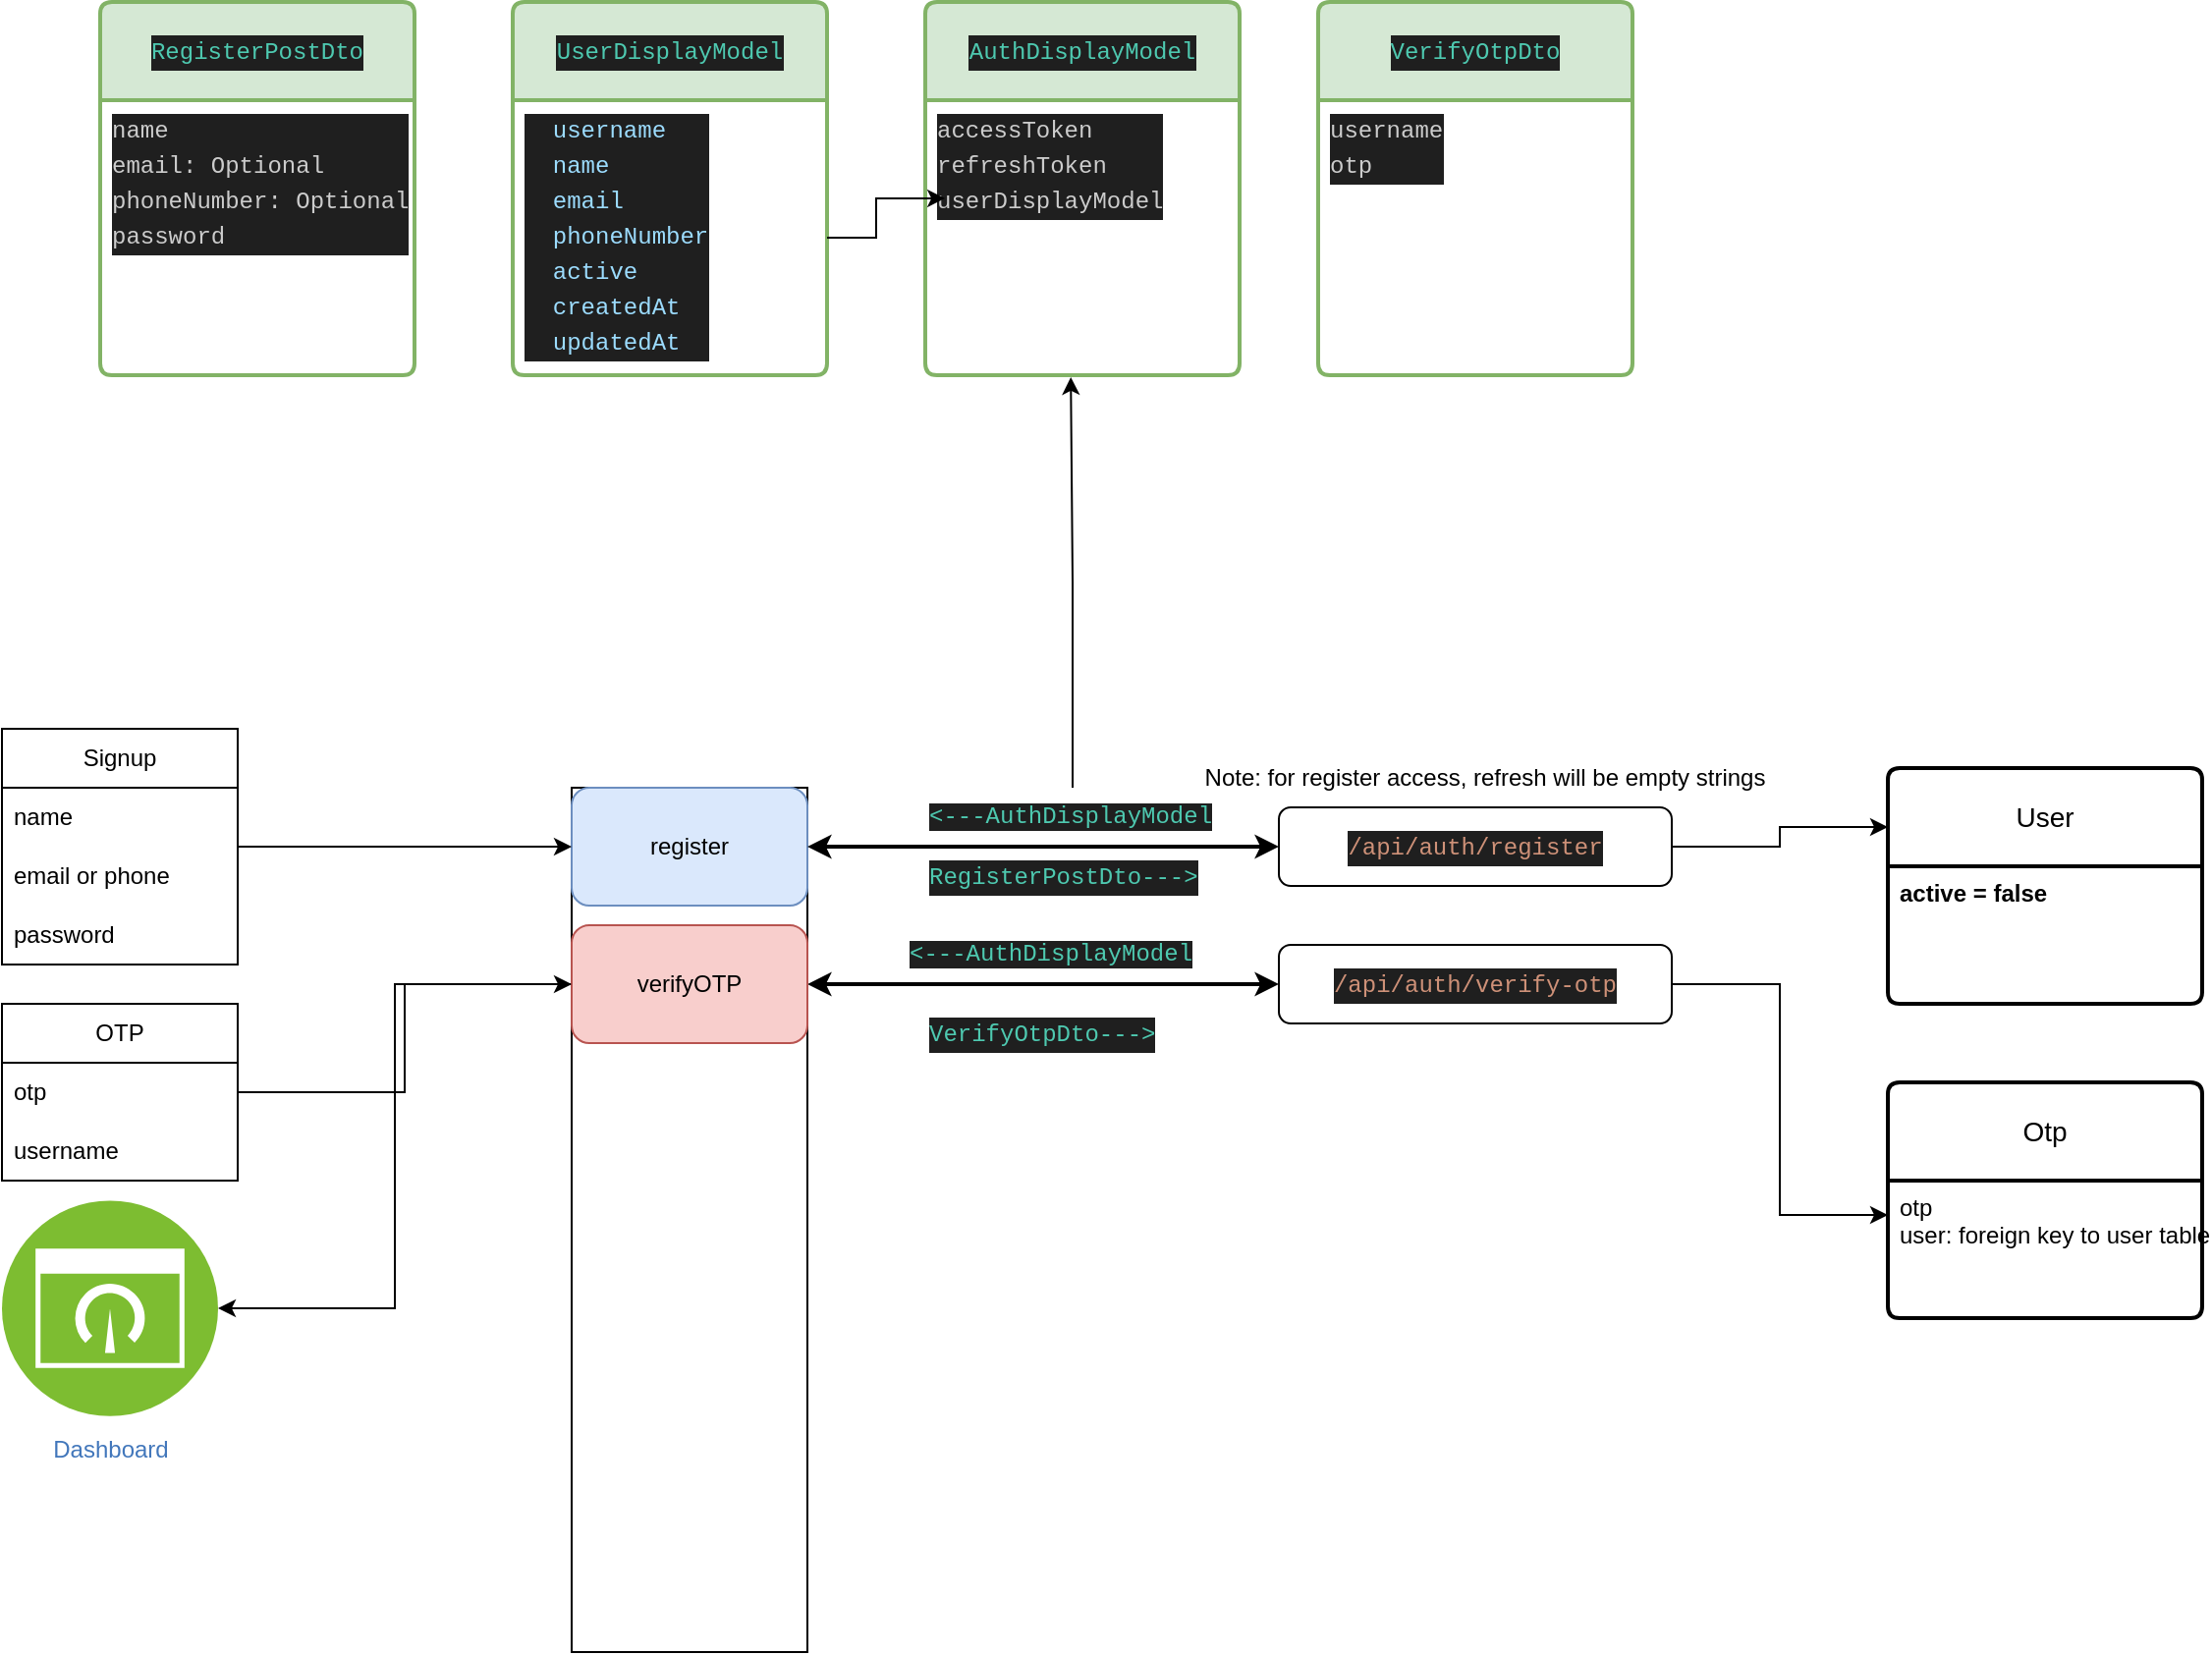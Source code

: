 <mxfile version="24.7.14" pages="3">
  <diagram name="RegisterationFlow" id="EcnHnQK4JtItyVdQOY1d">
    <mxGraphModel dx="2947" dy="1096" grid="1" gridSize="10" guides="1" tooltips="1" connect="1" arrows="1" fold="1" page="1" pageScale="1" pageWidth="827" pageHeight="1169" math="0" shadow="0">
      <root>
        <mxCell id="0" />
        <mxCell id="1" parent="0" />
        <mxCell id="4SLoAGDwyVYEfKv5yelv-2" value="" style="rounded=0;whiteSpace=wrap;html=1;" vertex="1" parent="1">
          <mxGeometry x="60" y="500" width="120" height="440" as="geometry" />
        </mxCell>
        <mxCell id="4SLoAGDwyVYEfKv5yelv-3" value="register" style="rounded=1;whiteSpace=wrap;html=1;fillColor=#dae8fc;strokeColor=#6c8ebf;" vertex="1" parent="1">
          <mxGeometry x="60" y="500" width="120" height="60" as="geometry" />
        </mxCell>
        <mxCell id="4SLoAGDwyVYEfKv5yelv-8" style="edgeStyle=orthogonalEdgeStyle;rounded=0;orthogonalLoop=1;jettySize=auto;html=1;entryX=0;entryY=0.25;entryDx=0;entryDy=0;" edge="1" parent="1" source="4SLoAGDwyVYEfKv5yelv-4" target="4SLoAGDwyVYEfKv5yelv-6">
          <mxGeometry relative="1" as="geometry" />
        </mxCell>
        <mxCell id="4SLoAGDwyVYEfKv5yelv-9" style="edgeStyle=orthogonalEdgeStyle;rounded=0;orthogonalLoop=1;jettySize=auto;html=1;entryX=1;entryY=0.5;entryDx=0;entryDy=0;startArrow=classic;startFill=1;strokeWidth=2;" edge="1" parent="1" source="4SLoAGDwyVYEfKv5yelv-4" target="4SLoAGDwyVYEfKv5yelv-3">
          <mxGeometry relative="1" as="geometry" />
        </mxCell>
        <mxCell id="4SLoAGDwyVYEfKv5yelv-4" value="&lt;div style=&quot;color: rgb(204, 204, 204); background-color: rgb(31, 31, 31); font-family: Menlo, Monaco, &amp;quot;Courier New&amp;quot;, monospace; line-height: 18px; white-space: pre;&quot;&gt;&lt;span style=&quot;color: #ce9178;&quot;&gt;/api/auth/register&lt;/span&gt;&lt;/div&gt;" style="rounded=1;whiteSpace=wrap;html=1;" vertex="1" parent="1">
          <mxGeometry x="420" y="510" width="200" height="40" as="geometry" />
        </mxCell>
        <mxCell id="4SLoAGDwyVYEfKv5yelv-6" value="User" style="swimlane;childLayout=stackLayout;horizontal=1;startSize=50;horizontalStack=0;rounded=1;fontSize=14;fontStyle=0;strokeWidth=2;resizeParent=0;resizeLast=1;shadow=0;dashed=0;align=center;arcSize=4;whiteSpace=wrap;html=1;" vertex="1" parent="1">
          <mxGeometry x="730" y="490" width="160" height="120" as="geometry" />
        </mxCell>
        <mxCell id="4SLoAGDwyVYEfKv5yelv-7" value="&lt;b&gt;active = false&lt;/b&gt;" style="align=left;strokeColor=none;fillColor=none;spacingLeft=4;fontSize=12;verticalAlign=top;resizable=0;rotatable=0;part=1;html=1;" vertex="1" parent="4SLoAGDwyVYEfKv5yelv-6">
          <mxGeometry y="50" width="160" height="70" as="geometry" />
        </mxCell>
        <mxCell id="4SLoAGDwyVYEfKv5yelv-11" value="&lt;div style=&quot;color: rgb(204, 204, 204); background-color: rgb(31, 31, 31); font-family: Menlo, Monaco, &amp;quot;Courier New&amp;quot;, monospace; font-size: 12px; line-height: 18px; white-space: pre;&quot;&gt;&lt;span style=&quot;color: #4ec9b0;&quot;&gt;UserDisplayModel&lt;/span&gt;&lt;/div&gt;" style="swimlane;childLayout=stackLayout;horizontal=1;startSize=50;horizontalStack=0;rounded=1;fontSize=14;fontStyle=0;strokeWidth=2;resizeParent=0;resizeLast=1;shadow=0;dashed=0;align=center;arcSize=4;whiteSpace=wrap;html=1;fillColor=#d5e8d4;strokeColor=#82b366;" vertex="1" parent="1">
          <mxGeometry x="30" y="100" width="160" height="190" as="geometry" />
        </mxCell>
        <mxCell id="4SLoAGDwyVYEfKv5yelv-12" value="&lt;div style=&quot;color: rgb(204, 204, 204); background-color: rgb(31, 31, 31); font-family: Menlo, Monaco, &amp;quot;Courier New&amp;quot;, monospace; line-height: 18px; white-space-collapse: preserve;&quot;&gt;&lt;div&gt;  &lt;span style=&quot;color: #9cdcfe;&quot;&gt;username&lt;/span&gt;&lt;/div&gt;&lt;div&gt;  &lt;span style=&quot;color: #9cdcfe;&quot;&gt;name&lt;/span&gt;&lt;/div&gt;&lt;div&gt;  &lt;span style=&quot;color: #9cdcfe;&quot;&gt;email&lt;/span&gt;&lt;/div&gt;&lt;div&gt;  &lt;span style=&quot;color: #9cdcfe;&quot;&gt;phoneNumber&lt;/span&gt;&lt;/div&gt;&lt;div&gt;  &lt;span style=&quot;color: #9cdcfe;&quot;&gt;active&lt;/span&gt;&lt;/div&gt;&lt;div&gt;  &lt;span style=&quot;color: #9cdcfe;&quot;&gt;createdAt&lt;/span&gt;&lt;/div&gt;&lt;div&gt;  &lt;span style=&quot;color: #9cdcfe;&quot;&gt;updatedAt&lt;/span&gt;&lt;/div&gt;&lt;/div&gt;" style="align=left;strokeColor=none;fillColor=none;spacingLeft=4;fontSize=12;verticalAlign=top;resizable=0;rotatable=0;part=1;html=1;" vertex="1" parent="4SLoAGDwyVYEfKv5yelv-11">
          <mxGeometry y="50" width="160" height="140" as="geometry" />
        </mxCell>
        <mxCell id="4SLoAGDwyVYEfKv5yelv-13" value="&lt;div style=&quot;color: rgb(204, 204, 204); background-color: rgb(31, 31, 31); font-family: Menlo, Monaco, &amp;quot;Courier New&amp;quot;, monospace; font-size: 12px; line-height: 18px; white-space: pre;&quot;&gt;&lt;span style=&quot;color: #4ec9b0;&quot;&gt;AuthDisplayModel&lt;/span&gt;&lt;/div&gt;" style="swimlane;childLayout=stackLayout;horizontal=1;startSize=50;horizontalStack=0;rounded=1;fontSize=14;fontStyle=0;strokeWidth=2;resizeParent=0;resizeLast=1;shadow=0;dashed=0;align=center;arcSize=4;whiteSpace=wrap;html=1;fillColor=#d5e8d4;strokeColor=#82b366;" vertex="1" parent="1">
          <mxGeometry x="240" y="100" width="160" height="190" as="geometry" />
        </mxCell>
        <mxCell id="4SLoAGDwyVYEfKv5yelv-14" value="&lt;div style=&quot;color: rgb(204, 204, 204); background-color: rgb(31, 31, 31); font-family: Menlo, Monaco, &amp;quot;Courier New&amp;quot;, monospace; line-height: 18px; white-space-collapse: preserve;&quot;&gt;accessToken&lt;br/&gt;refreshToken&lt;/div&gt;&lt;div style=&quot;color: rgb(204, 204, 204); background-color: rgb(31, 31, 31); font-family: Menlo, Monaco, &amp;quot;Courier New&amp;quot;, monospace; line-height: 18px; white-space-collapse: preserve;&quot;&gt;userDisplayModel&lt;/div&gt;" style="align=left;strokeColor=none;fillColor=none;spacingLeft=4;fontSize=12;verticalAlign=top;resizable=0;rotatable=0;part=1;html=1;" vertex="1" parent="4SLoAGDwyVYEfKv5yelv-13">
          <mxGeometry y="50" width="160" height="140" as="geometry" />
        </mxCell>
        <mxCell id="4SLoAGDwyVYEfKv5yelv-15" style="edgeStyle=orthogonalEdgeStyle;rounded=0;orthogonalLoop=1;jettySize=auto;html=1;entryX=0.063;entryY=0.357;entryDx=0;entryDy=0;entryPerimeter=0;" edge="1" parent="1" source="4SLoAGDwyVYEfKv5yelv-12" target="4SLoAGDwyVYEfKv5yelv-14">
          <mxGeometry relative="1" as="geometry" />
        </mxCell>
        <mxCell id="4SLoAGDwyVYEfKv5yelv-17" value="&lt;span style=&quot;color: rgb(78, 201, 176); font-family: Menlo, Monaco, &amp;quot;Courier New&amp;quot;, monospace; font-size: 12px; font-style: normal; font-variant-ligatures: normal; font-variant-caps: normal; font-weight: 400; letter-spacing: normal; orphans: 2; text-align: center; text-indent: 0px; text-transform: none; widows: 2; word-spacing: 0px; -webkit-text-stroke-width: 0px; white-space: pre; background-color: rgb(31, 31, 31); text-decoration-thickness: initial; text-decoration-style: initial; text-decoration-color: initial; display: inline !important; float: none;&quot;&gt;&amp;lt;---AuthDisplayModel&lt;/span&gt;" style="text;whiteSpace=wrap;html=1;" vertex="1" parent="1">
          <mxGeometry x="240" y="500" width="150" height="30" as="geometry" />
        </mxCell>
        <mxCell id="4SLoAGDwyVYEfKv5yelv-21" value="&lt;div style=&quot;color: rgb(204, 204, 204); background-color: rgb(31, 31, 31); font-family: Menlo, Monaco, &amp;quot;Courier New&amp;quot;, monospace; line-height: 18px; white-space: pre;&quot;&gt;&lt;span style=&quot;color: #4ec9b0;&quot;&gt;RegisterPostDto---&amp;gt;&lt;/span&gt;&lt;/div&gt;" style="text;whiteSpace=wrap;html=1;" vertex="1" parent="1">
          <mxGeometry x="240" y="530" width="150" height="30" as="geometry" />
        </mxCell>
        <mxCell id="4SLoAGDwyVYEfKv5yelv-22" style="edgeStyle=orthogonalEdgeStyle;rounded=0;orthogonalLoop=1;jettySize=auto;html=1;entryX=0.463;entryY=1.007;entryDx=0;entryDy=0;entryPerimeter=0;" edge="1" parent="1" source="4SLoAGDwyVYEfKv5yelv-17" target="4SLoAGDwyVYEfKv5yelv-14">
          <mxGeometry relative="1" as="geometry" />
        </mxCell>
        <mxCell id="4SLoAGDwyVYEfKv5yelv-29" style="edgeStyle=orthogonalEdgeStyle;rounded=0;orthogonalLoop=1;jettySize=auto;html=1;entryX=0;entryY=0.5;entryDx=0;entryDy=0;startArrow=classic;startFill=1;strokeWidth=2;" edge="1" parent="1" source="4SLoAGDwyVYEfKv5yelv-24" target="4SLoAGDwyVYEfKv5yelv-28">
          <mxGeometry relative="1" as="geometry" />
        </mxCell>
        <mxCell id="4SLoAGDwyVYEfKv5yelv-53" style="edgeStyle=orthogonalEdgeStyle;rounded=0;orthogonalLoop=1;jettySize=auto;html=1;entryX=1;entryY=0.5;entryDx=0;entryDy=0;" edge="1" parent="1" source="4SLoAGDwyVYEfKv5yelv-24" target="4SLoAGDwyVYEfKv5yelv-52">
          <mxGeometry relative="1" as="geometry" />
        </mxCell>
        <mxCell id="4SLoAGDwyVYEfKv5yelv-24" value="verifyOTP" style="rounded=1;whiteSpace=wrap;html=1;fillColor=#f8cecc;strokeColor=#b85450;" vertex="1" parent="1">
          <mxGeometry x="60" y="570" width="120" height="60" as="geometry" />
        </mxCell>
        <mxCell id="4SLoAGDwyVYEfKv5yelv-25" value="Otp" style="swimlane;childLayout=stackLayout;horizontal=1;startSize=50;horizontalStack=0;rounded=1;fontSize=14;fontStyle=0;strokeWidth=2;resizeParent=0;resizeLast=1;shadow=0;dashed=0;align=center;arcSize=4;whiteSpace=wrap;html=1;" vertex="1" parent="1">
          <mxGeometry x="730" y="650" width="160" height="120" as="geometry" />
        </mxCell>
        <mxCell id="4SLoAGDwyVYEfKv5yelv-26" value="otp&lt;br&gt;user: foreign key to user table" style="align=left;strokeColor=none;fillColor=none;spacingLeft=4;fontSize=12;verticalAlign=top;resizable=0;rotatable=0;part=1;html=1;" vertex="1" parent="4SLoAGDwyVYEfKv5yelv-25">
          <mxGeometry y="50" width="160" height="70" as="geometry" />
        </mxCell>
        <mxCell id="4SLoAGDwyVYEfKv5yelv-31" style="edgeStyle=orthogonalEdgeStyle;rounded=0;orthogonalLoop=1;jettySize=auto;html=1;entryX=0;entryY=0.25;entryDx=0;entryDy=0;" edge="1" parent="1" source="4SLoAGDwyVYEfKv5yelv-28" target="4SLoAGDwyVYEfKv5yelv-26">
          <mxGeometry relative="1" as="geometry" />
        </mxCell>
        <mxCell id="4SLoAGDwyVYEfKv5yelv-28" value="&lt;div style=&quot;color: rgb(204, 204, 204); background-color: rgb(31, 31, 31); font-family: Menlo, Monaco, &amp;quot;Courier New&amp;quot;, monospace; line-height: 18px; white-space: pre;&quot;&gt;&lt;span style=&quot;color: #ce9178;&quot;&gt;/api/auth/&lt;/span&gt;&lt;span style=&quot;color: rgb(206, 145, 120);&quot;&gt;verify-otp&lt;/span&gt;&lt;/div&gt;" style="rounded=1;whiteSpace=wrap;html=1;" vertex="1" parent="1">
          <mxGeometry x="420" y="580" width="200" height="40" as="geometry" />
        </mxCell>
        <mxCell id="4SLoAGDwyVYEfKv5yelv-32" value="&lt;div style=&quot;color: rgb(204, 204, 204); background-color: rgb(31, 31, 31); font-family: Menlo, Monaco, &amp;quot;Courier New&amp;quot;, monospace; line-height: 18px; white-space: pre;&quot;&gt;&lt;span style=&quot;color: rgb(78, 201, 176);&quot;&gt;VerifyOtpDto&lt;/span&gt;&lt;span style=&quot;color: #4ec9b0;&quot;&gt;---&amp;gt;&lt;/span&gt;&lt;/div&gt;" style="text;whiteSpace=wrap;html=1;" vertex="1" parent="1">
          <mxGeometry x="240" y="610" width="150" height="30" as="geometry" />
        </mxCell>
        <mxCell id="4SLoAGDwyVYEfKv5yelv-33" value="&lt;div style=&quot;color: rgb(204, 204, 204); background-color: rgb(31, 31, 31); font-family: Menlo, Monaco, &amp;quot;Courier New&amp;quot;, monospace; font-size: 12px; line-height: 18px; white-space: pre;&quot;&gt;&lt;div style=&quot;line-height: 18px;&quot;&gt;&lt;span style=&quot;color: #4ec9b0;&quot;&gt;VerifyOtpDto&lt;/span&gt;&lt;/div&gt;&lt;/div&gt;" style="swimlane;childLayout=stackLayout;horizontal=1;startSize=50;horizontalStack=0;rounded=1;fontSize=14;fontStyle=0;strokeWidth=2;resizeParent=0;resizeLast=1;shadow=0;dashed=0;align=center;arcSize=4;whiteSpace=wrap;html=1;fillColor=#d5e8d4;strokeColor=#82b366;" vertex="1" parent="1">
          <mxGeometry x="440" y="100" width="160" height="190" as="geometry" />
        </mxCell>
        <mxCell id="4SLoAGDwyVYEfKv5yelv-34" value="&lt;div style=&quot;color: rgb(204, 204, 204); background-color: rgb(31, 31, 31); font-family: Menlo, Monaco, &amp;quot;Courier New&amp;quot;, monospace; line-height: 18px; white-space-collapse: preserve;&quot;&gt;username&lt;br/&gt;otp&lt;/div&gt;" style="align=left;strokeColor=none;fillColor=none;spacingLeft=4;fontSize=12;verticalAlign=top;resizable=0;rotatable=0;part=1;html=1;" vertex="1" parent="4SLoAGDwyVYEfKv5yelv-33">
          <mxGeometry y="50" width="160" height="140" as="geometry" />
        </mxCell>
        <mxCell id="4SLoAGDwyVYEfKv5yelv-36" value="&lt;span style=&quot;color: rgb(78, 201, 176); font-family: Menlo, Monaco, &amp;quot;Courier New&amp;quot;, monospace; font-size: 12px; font-style: normal; font-variant-ligatures: normal; font-variant-caps: normal; font-weight: 400; letter-spacing: normal; orphans: 2; text-align: center; text-indent: 0px; text-transform: none; widows: 2; word-spacing: 0px; -webkit-text-stroke-width: 0px; white-space: pre; background-color: rgb(31, 31, 31); text-decoration-thickness: initial; text-decoration-style: initial; text-decoration-color: initial; display: inline !important; float: none;&quot;&gt;&amp;lt;---AuthDisplayModel&lt;/span&gt;" style="text;whiteSpace=wrap;html=1;" vertex="1" parent="1">
          <mxGeometry x="230" y="570" width="150" height="30" as="geometry" />
        </mxCell>
        <mxCell id="4SLoAGDwyVYEfKv5yelv-37" value="Note: for register access, refresh will be empty strings" style="text;html=1;align=center;verticalAlign=middle;whiteSpace=wrap;rounded=0;" vertex="1" parent="1">
          <mxGeometry x="380" y="450" width="290" height="90" as="geometry" />
        </mxCell>
        <mxCell id="4SLoAGDwyVYEfKv5yelv-44" style="edgeStyle=orthogonalEdgeStyle;rounded=0;orthogonalLoop=1;jettySize=auto;html=1;entryX=0;entryY=0.5;entryDx=0;entryDy=0;" edge="1" parent="1" source="4SLoAGDwyVYEfKv5yelv-38" target="4SLoAGDwyVYEfKv5yelv-3">
          <mxGeometry relative="1" as="geometry" />
        </mxCell>
        <mxCell id="4SLoAGDwyVYEfKv5yelv-38" value="Signup" style="swimlane;fontStyle=0;childLayout=stackLayout;horizontal=1;startSize=30;horizontalStack=0;resizeParent=1;resizeParentMax=0;resizeLast=0;collapsible=1;marginBottom=0;whiteSpace=wrap;html=1;" vertex="1" parent="1">
          <mxGeometry x="-230" y="470" width="120" height="120" as="geometry" />
        </mxCell>
        <mxCell id="4SLoAGDwyVYEfKv5yelv-39" value="name" style="text;strokeColor=none;fillColor=none;align=left;verticalAlign=middle;spacingLeft=4;spacingRight=4;overflow=hidden;points=[[0,0.5],[1,0.5]];portConstraint=eastwest;rotatable=0;whiteSpace=wrap;html=1;" vertex="1" parent="4SLoAGDwyVYEfKv5yelv-38">
          <mxGeometry y="30" width="120" height="30" as="geometry" />
        </mxCell>
        <mxCell id="4SLoAGDwyVYEfKv5yelv-40" value="email or phone" style="text;strokeColor=none;fillColor=none;align=left;verticalAlign=middle;spacingLeft=4;spacingRight=4;overflow=hidden;points=[[0,0.5],[1,0.5]];portConstraint=eastwest;rotatable=0;whiteSpace=wrap;html=1;" vertex="1" parent="4SLoAGDwyVYEfKv5yelv-38">
          <mxGeometry y="60" width="120" height="30" as="geometry" />
        </mxCell>
        <mxCell id="4SLoAGDwyVYEfKv5yelv-41" value="password" style="text;strokeColor=none;fillColor=none;align=left;verticalAlign=middle;spacingLeft=4;spacingRight=4;overflow=hidden;points=[[0,0.5],[1,0.5]];portConstraint=eastwest;rotatable=0;whiteSpace=wrap;html=1;" vertex="1" parent="4SLoAGDwyVYEfKv5yelv-38">
          <mxGeometry y="90" width="120" height="30" as="geometry" />
        </mxCell>
        <mxCell id="4SLoAGDwyVYEfKv5yelv-49" style="edgeStyle=orthogonalEdgeStyle;rounded=0;orthogonalLoop=1;jettySize=auto;html=1;entryX=0;entryY=0.5;entryDx=0;entryDy=0;" edge="1" parent="1" source="4SLoAGDwyVYEfKv5yelv-45" target="4SLoAGDwyVYEfKv5yelv-24">
          <mxGeometry relative="1" as="geometry" />
        </mxCell>
        <mxCell id="4SLoAGDwyVYEfKv5yelv-45" value="OTP" style="swimlane;fontStyle=0;childLayout=stackLayout;horizontal=1;startSize=30;horizontalStack=0;resizeParent=1;resizeParentMax=0;resizeLast=0;collapsible=1;marginBottom=0;whiteSpace=wrap;html=1;" vertex="1" parent="1">
          <mxGeometry x="-230" y="610" width="120" height="90" as="geometry" />
        </mxCell>
        <mxCell id="4SLoAGDwyVYEfKv5yelv-46" value="otp" style="text;strokeColor=none;fillColor=none;align=left;verticalAlign=middle;spacingLeft=4;spacingRight=4;overflow=hidden;points=[[0,0.5],[1,0.5]];portConstraint=eastwest;rotatable=0;whiteSpace=wrap;html=1;" vertex="1" parent="4SLoAGDwyVYEfKv5yelv-45">
          <mxGeometry y="30" width="120" height="30" as="geometry" />
        </mxCell>
        <mxCell id="4SLoAGDwyVYEfKv5yelv-48" value="username" style="text;strokeColor=none;fillColor=none;align=left;verticalAlign=middle;spacingLeft=4;spacingRight=4;overflow=hidden;points=[[0,0.5],[1,0.5]];portConstraint=eastwest;rotatable=0;whiteSpace=wrap;html=1;" vertex="1" parent="4SLoAGDwyVYEfKv5yelv-45">
          <mxGeometry y="60" width="120" height="30" as="geometry" />
        </mxCell>
        <mxCell id="4SLoAGDwyVYEfKv5yelv-50" value="&lt;div style=&quot;color: rgb(204, 204, 204); background-color: rgb(31, 31, 31); font-family: Menlo, Monaco, &amp;quot;Courier New&amp;quot;, monospace; font-size: 12px; line-height: 18px; white-space: pre;&quot;&gt;&lt;div style=&quot;line-height: 18px;&quot;&gt;&lt;span style=&quot;color: rgb(78, 201, 176); text-align: left;&quot;&gt;RegisterPostDto&lt;/span&gt;&lt;br&gt;&lt;/div&gt;&lt;/div&gt;" style="swimlane;childLayout=stackLayout;horizontal=1;startSize=50;horizontalStack=0;rounded=1;fontSize=14;fontStyle=0;strokeWidth=2;resizeParent=0;resizeLast=1;shadow=0;dashed=0;align=center;arcSize=4;whiteSpace=wrap;html=1;fillColor=#d5e8d4;strokeColor=#82b366;" vertex="1" parent="1">
          <mxGeometry x="-180" y="100" width="160" height="190" as="geometry" />
        </mxCell>
        <mxCell id="4SLoAGDwyVYEfKv5yelv-51" value="&lt;div style=&quot;color: rgb(204, 204, 204); background-color: rgb(31, 31, 31); font-family: Menlo, Monaco, &amp;quot;Courier New&amp;quot;, monospace; line-height: 18px; white-space-collapse: preserve;&quot;&gt;name&lt;br/&gt;email: Optional&lt;br/&gt;phoneNumber: Optional&lt;br&gt;password&lt;/div&gt;" style="align=left;strokeColor=none;fillColor=none;spacingLeft=4;fontSize=12;verticalAlign=top;resizable=0;rotatable=0;part=1;html=1;" vertex="1" parent="4SLoAGDwyVYEfKv5yelv-50">
          <mxGeometry y="50" width="160" height="140" as="geometry" />
        </mxCell>
        <mxCell id="4SLoAGDwyVYEfKv5yelv-52" value="Dashboard" style="image;aspect=fixed;perimeter=ellipsePerimeter;html=1;align=center;shadow=0;dashed=0;fontColor=#4277BB;labelBackgroundColor=default;fontSize=12;spacingTop=3;image=img/lib/ibm/infrastructure/dashboard.svg;" vertex="1" parent="1">
          <mxGeometry x="-230" y="710" width="110" height="110" as="geometry" />
        </mxCell>
      </root>
    </mxGraphModel>
  </diagram>
  <diagram id="jX1VatbAYUlgAtAL0UVU" name="LoginFlow">
    <mxGraphModel dx="954" dy="493" grid="1" gridSize="10" guides="1" tooltips="1" connect="1" arrows="1" fold="1" page="1" pageScale="1" pageWidth="827" pageHeight="1169" math="0" shadow="0">
      <root>
        <mxCell id="0" />
        <mxCell id="1" parent="0" />
        <mxCell id="n2TAf22WdwMgngD82CHQ-1" value="" style="rounded=1;whiteSpace=wrap;html=1;" vertex="1" parent="1">
          <mxGeometry x="200" y="40" width="120" height="390" as="geometry" />
        </mxCell>
        <mxCell id="wn6qjrWJKWvbOemxNbtL-1" style="edgeStyle=orthogonalEdgeStyle;rounded=0;orthogonalLoop=1;jettySize=auto;html=1;entryX=0;entryY=0.5;entryDx=0;entryDy=0;startArrow=classic;startFill=1;strokeWidth=2;" edge="1" parent="1" target="JK7G5Ie7CIyuYFH6xdQ5-1">
          <mxGeometry relative="1" as="geometry">
            <mxPoint x="320" y="80" as="sourcePoint" />
          </mxGeometry>
        </mxCell>
        <mxCell id="SjVD32AkZMFrR3scmWZE-1" value="Login" style="swimlane;fontStyle=0;childLayout=stackLayout;horizontal=1;startSize=30;horizontalStack=0;resizeParent=1;resizeParentMax=0;resizeLast=0;collapsible=1;marginBottom=0;whiteSpace=wrap;html=1;" vertex="1" parent="1">
          <mxGeometry y="60" width="120" height="90" as="geometry" />
        </mxCell>
        <mxCell id="SjVD32AkZMFrR3scmWZE-2" value="email or phone" style="text;strokeColor=none;fillColor=none;align=left;verticalAlign=middle;spacingLeft=4;spacingRight=4;overflow=hidden;points=[[0,0.5],[1,0.5]];portConstraint=eastwest;rotatable=0;whiteSpace=wrap;html=1;" vertex="1" parent="SjVD32AkZMFrR3scmWZE-1">
          <mxGeometry y="30" width="120" height="30" as="geometry" />
        </mxCell>
        <mxCell id="SjVD32AkZMFrR3scmWZE-3" value="password" style="text;strokeColor=none;fillColor=none;align=left;verticalAlign=middle;spacingLeft=4;spacingRight=4;overflow=hidden;points=[[0,0.5],[1,0.5]];portConstraint=eastwest;rotatable=0;whiteSpace=wrap;html=1;" vertex="1" parent="SjVD32AkZMFrR3scmWZE-1">
          <mxGeometry y="60" width="120" height="30" as="geometry" />
        </mxCell>
        <mxCell id="SjVD32AkZMFrR3scmWZE-5" style="edgeStyle=orthogonalEdgeStyle;rounded=0;orthogonalLoop=1;jettySize=auto;html=1;" edge="1" parent="1" source="SjVD32AkZMFrR3scmWZE-2">
          <mxGeometry relative="1" as="geometry">
            <mxPoint x="200" y="80" as="targetPoint" />
          </mxGeometry>
        </mxCell>
        <mxCell id="JK7G5Ie7CIyuYFH6xdQ5-1" value="&lt;div style=&quot;color: rgb(204, 204, 204); background-color: rgb(31, 31, 31); font-family: Menlo, Monaco, &amp;quot;Courier New&amp;quot;, monospace; line-height: 18px; white-space: pre;&quot;&gt;&lt;span style=&quot;color: #ce9178;&quot;&gt;/api/auth/login&lt;/span&gt;&lt;/div&gt;" style="rounded=1;whiteSpace=wrap;html=1;" vertex="1" parent="1">
          <mxGeometry x="580" y="60" width="250" height="40" as="geometry" />
        </mxCell>
        <mxCell id="wn6qjrWJKWvbOemxNbtL-2" value="&lt;div style=&quot;color: #cccccc;background-color: #1f1f1f;font-family: Menlo, Monaco, &#39;Courier New&#39;, monospace;font-weight: normal;font-size: 12px;line-height: 18px;white-space: pre;&quot;&gt;&lt;div&gt;&lt;span style=&quot;color: #4ec9b0;&quot;&gt;LoginPostDto --&amp;gt;&lt;/span&gt;&lt;/div&gt;&lt;/div&gt;" style="text;whiteSpace=wrap;html=1;" vertex="1" parent="1">
          <mxGeometry x="400" y="50" width="90" height="25" as="geometry" />
        </mxCell>
        <mxCell id="wn6qjrWJKWvbOemxNbtL-3" value="&lt;div style=&quot;color: #cccccc;background-color: #1f1f1f;font-family: Menlo, Monaco, &#39;Courier New&#39;, monospace;font-weight: normal;font-size: 12px;line-height: 18px;white-space: pre;&quot;&gt;&lt;div&gt;&lt;span style=&quot;color: #4ec9b0;&quot;&gt;&amp;lt;--AuthDisplayModel&lt;/span&gt;&lt;/div&gt;&lt;/div&gt;" style="text;whiteSpace=wrap;html=1;" vertex="1" parent="1">
          <mxGeometry x="400" y="85" width="120" height="25" as="geometry" />
        </mxCell>
        <mxCell id="wn6qjrWJKWvbOemxNbtL-4" style="edgeStyle=orthogonalEdgeStyle;rounded=0;orthogonalLoop=1;jettySize=auto;html=1;exitX=0.5;exitY=1;exitDx=0;exitDy=0;" edge="1" parent="1" source="wn6qjrWJKWvbOemxNbtL-2" target="wn6qjrWJKWvbOemxNbtL-2">
          <mxGeometry relative="1" as="geometry" />
        </mxCell>
        <mxCell id="wn6qjrWJKWvbOemxNbtL-9" value="" style="group" vertex="1" connectable="0" parent="1">
          <mxGeometry x="380" y="150" width="190" height="260" as="geometry" />
        </mxCell>
        <mxCell id="wn6qjrWJKWvbOemxNbtL-10" value="" style="group" vertex="1" connectable="0" parent="wn6qjrWJKWvbOemxNbtL-9">
          <mxGeometry width="190" height="250" as="geometry" />
        </mxCell>
        <mxCell id="wn6qjrWJKWvbOemxNbtL-7" value="" style="rounded=0;whiteSpace=wrap;html=1;" vertex="1" parent="wn6qjrWJKWvbOemxNbtL-10">
          <mxGeometry width="190" height="250" as="geometry" />
        </mxCell>
        <mxCell id="wn6qjrWJKWvbOemxNbtL-8" value="" style="image;aspect=fixed;html=1;points=[];align=center;fontSize=12;image=img/lib/azure2/other/Resource_Guard.svg;" vertex="1" parent="wn6qjrWJKWvbOemxNbtL-10">
          <mxGeometry width="56.64" height="68" as="geometry" />
        </mxCell>
        <mxCell id="wn6qjrWJKWvbOemxNbtL-12" value="passport middleware" style="rounded=1;whiteSpace=wrap;html=1;" vertex="1" parent="wn6qjrWJKWvbOemxNbtL-10">
          <mxGeometry x="34" y="80" width="120" height="60" as="geometry" />
        </mxCell>
        <mxCell id="wn6qjrWJKWvbOemxNbtL-13" value="Active User Check" style="rounded=1;whiteSpace=wrap;html=1;" vertex="1" parent="wn6qjrWJKWvbOemxNbtL-10">
          <mxGeometry x="34" y="160" width="120" height="60" as="geometry" />
        </mxCell>
        <mxCell id="wn6qjrWJKWvbOemxNbtL-14" style="edgeStyle=orthogonalEdgeStyle;rounded=0;orthogonalLoop=1;jettySize=auto;html=1;entryX=0.005;entryY=0.34;entryDx=0;entryDy=0;entryPerimeter=0;" edge="1" parent="1" source="n2TAf22WdwMgngD82CHQ-1" target="wn6qjrWJKWvbOemxNbtL-7">
          <mxGeometry relative="1" as="geometry" />
        </mxCell>
        <mxCell id="wn6qjrWJKWvbOemxNbtL-15" value="PROTECTED ROUTES" style="whiteSpace=wrap;html=1;aspect=fixed;fillColor=#f8cecc;strokeColor=#b85450;" vertex="1" parent="1">
          <mxGeometry x="610" y="170" width="190" height="190" as="geometry" />
        </mxCell>
        <mxCell id="wn6qjrWJKWvbOemxNbtL-16" style="edgeStyle=orthogonalEdgeStyle;rounded=0;orthogonalLoop=1;jettySize=auto;html=1;entryX=1;entryY=0.5;entryDx=0;entryDy=0;" edge="1" parent="1" source="wn6qjrWJKWvbOemxNbtL-13" target="wn6qjrWJKWvbOemxNbtL-17">
          <mxGeometry relative="1" as="geometry" />
        </mxCell>
        <mxCell id="wn6qjrWJKWvbOemxNbtL-17" value="if false, send user to otp page ask for otp varification" style="rounded=1;whiteSpace=wrap;html=1;fillColor=#dae8fc;strokeColor=#6c8ebf;" vertex="1" parent="1">
          <mxGeometry x="180" y="310" width="120" height="60" as="geometry" />
        </mxCell>
        <mxCell id="wn6qjrWJKWvbOemxNbtL-18" value="if fails, user will be logged out" style="rounded=1;whiteSpace=wrap;html=1;fillColor=#e1d5e7;strokeColor=#9673a6;" vertex="1" parent="1">
          <mxGeometry x="180" y="235" width="120" height="60" as="geometry" />
        </mxCell>
        <mxCell id="wn6qjrWJKWvbOemxNbtL-19" style="edgeStyle=orthogonalEdgeStyle;rounded=0;orthogonalLoop=1;jettySize=auto;html=1;fillColor=#e1d5e7;strokeColor=#9673a6;" edge="1" parent="1" source="wn6qjrWJKWvbOemxNbtL-12" target="wn6qjrWJKWvbOemxNbtL-18">
          <mxGeometry relative="1" as="geometry" />
        </mxCell>
      </root>
    </mxGraphModel>
  </diagram>
  <diagram id="lrksiFyVcRM-orBjeOy0" name="ForgetPasswordFlow">
    <mxGraphModel dx="1781" dy="1662" grid="1" gridSize="10" guides="1" tooltips="1" connect="1" arrows="1" fold="1" page="1" pageScale="1" pageWidth="827" pageHeight="1169" math="0" shadow="0">
      <root>
        <mxCell id="0" />
        <mxCell id="1" parent="0" />
        <mxCell id="kwdE0Xvgr5XQPWnXvvVx-1" value="" style="rounded=1;whiteSpace=wrap;html=1;" vertex="1" parent="1">
          <mxGeometry x="200" y="40" width="120" height="390" as="geometry" />
        </mxCell>
        <mxCell id="kwdE0Xvgr5XQPWnXvvVx-2" style="edgeStyle=orthogonalEdgeStyle;rounded=0;orthogonalLoop=1;jettySize=auto;html=1;entryX=0;entryY=0.5;entryDx=0;entryDy=0;startArrow=classic;startFill=1;strokeWidth=2;" edge="1" parent="1" target="kwdE0Xvgr5XQPWnXvvVx-7">
          <mxGeometry relative="1" as="geometry">
            <mxPoint x="320" y="80" as="sourcePoint" />
          </mxGeometry>
        </mxCell>
        <mxCell id="kwdE0Xvgr5XQPWnXvvVx-3" value="Forget Password" style="swimlane;fontStyle=0;childLayout=stackLayout;horizontal=1;startSize=30;horizontalStack=0;resizeParent=1;resizeParentMax=0;resizeLast=0;collapsible=1;marginBottom=0;whiteSpace=wrap;html=1;" vertex="1" parent="1">
          <mxGeometry y="60" width="120" height="60" as="geometry" />
        </mxCell>
        <mxCell id="kwdE0Xvgr5XQPWnXvvVx-4" value="username" style="text;strokeColor=none;fillColor=none;align=left;verticalAlign=middle;spacingLeft=4;spacingRight=4;overflow=hidden;points=[[0,0.5],[1,0.5]];portConstraint=eastwest;rotatable=0;whiteSpace=wrap;html=1;" vertex="1" parent="kwdE0Xvgr5XQPWnXvvVx-3">
          <mxGeometry y="30" width="120" height="30" as="geometry" />
        </mxCell>
        <mxCell id="kwdE0Xvgr5XQPWnXvvVx-6" style="edgeStyle=orthogonalEdgeStyle;rounded=0;orthogonalLoop=1;jettySize=auto;html=1;" edge="1" parent="1" source="kwdE0Xvgr5XQPWnXvvVx-4">
          <mxGeometry relative="1" as="geometry">
            <mxPoint x="200" y="80" as="targetPoint" />
          </mxGeometry>
        </mxCell>
        <mxCell id="kwdE0Xvgr5XQPWnXvvVx-7" value="&lt;div style=&quot;color: rgb(204, 204, 204); background-color: rgb(31, 31, 31); font-family: Menlo, Monaco, &amp;quot;Courier New&amp;quot;, monospace; line-height: 18px; white-space: pre;&quot;&gt;&lt;span style=&quot;color: #ce9178;&quot;&gt;/api/auth/&lt;/span&gt;&lt;span style=&quot;color: rgb(206, 145, 120);&quot;&gt;forgot-password&lt;/span&gt;&lt;/div&gt;" style="rounded=1;whiteSpace=wrap;html=1;" vertex="1" parent="1">
          <mxGeometry x="580" y="60" width="250" height="40" as="geometry" />
        </mxCell>
        <mxCell id="kwdE0Xvgr5XQPWnXvvVx-8" value="&lt;div style=&quot;color: #cccccc;background-color: #1f1f1f;font-family: Menlo, Monaco, &#39;Courier New&#39;, monospace;font-weight: normal;font-size: 12px;line-height: 18px;white-space: pre;&quot;&gt;&lt;div style=&quot;line-height: 18px;&quot;&gt;&lt;span style=&quot;color: #4ec9b0;&quot;&gt;ForgotPasswordDto ---&amp;gt;&lt;/span&gt;&lt;/div&gt;&lt;/div&gt;" style="text;whiteSpace=wrap;html=1;" vertex="1" parent="1">
          <mxGeometry x="400" y="50" width="90" height="25" as="geometry" />
        </mxCell>
        <mxCell id="kwdE0Xvgr5XQPWnXvvVx-9" value="&lt;div style=&quot;color: #cccccc;background-color: #1f1f1f;font-family: Menlo, Monaco, &#39;Courier New&#39;, monospace;font-weight: normal;font-size: 12px;line-height: 18px;white-space: pre;&quot;&gt;&lt;div&gt;&lt;span style=&quot;color: #4ec9b0;&quot;&gt;&amp;lt;--AuthDisplayModel&lt;/span&gt;&lt;/div&gt;&lt;/div&gt;" style="text;whiteSpace=wrap;html=1;" vertex="1" parent="1">
          <mxGeometry x="400" y="85" width="120" height="25" as="geometry" />
        </mxCell>
        <mxCell id="kwdE0Xvgr5XQPWnXvvVx-10" style="edgeStyle=orthogonalEdgeStyle;rounded=0;orthogonalLoop=1;jettySize=auto;html=1;exitX=0.5;exitY=1;exitDx=0;exitDy=0;" edge="1" parent="1" source="kwdE0Xvgr5XQPWnXvvVx-8" target="kwdE0Xvgr5XQPWnXvvVx-8">
          <mxGeometry relative="1" as="geometry" />
        </mxCell>
        <mxCell id="kwdE0Xvgr5XQPWnXvvVx-11" value="" style="group" vertex="1" connectable="0" parent="1">
          <mxGeometry x="380" y="235" width="190" height="260" as="geometry" />
        </mxCell>
        <mxCell id="kwdE0Xvgr5XQPWnXvvVx-12" value="" style="group" vertex="1" connectable="0" parent="kwdE0Xvgr5XQPWnXvvVx-11">
          <mxGeometry width="190" height="250" as="geometry" />
        </mxCell>
        <mxCell id="kwdE0Xvgr5XQPWnXvvVx-13" value="" style="rounded=0;whiteSpace=wrap;html=1;" vertex="1" parent="kwdE0Xvgr5XQPWnXvvVx-12">
          <mxGeometry width="190" height="250" as="geometry" />
        </mxCell>
        <mxCell id="kwdE0Xvgr5XQPWnXvvVx-14" value="" style="image;aspect=fixed;html=1;points=[];align=center;fontSize=12;image=img/lib/azure2/other/Resource_Guard.svg;" vertex="1" parent="kwdE0Xvgr5XQPWnXvvVx-12">
          <mxGeometry width="56.64" height="68" as="geometry" />
        </mxCell>
        <mxCell id="kwdE0Xvgr5XQPWnXvvVx-15" value="passport middleware" style="rounded=1;whiteSpace=wrap;html=1;" vertex="1" parent="kwdE0Xvgr5XQPWnXvvVx-12">
          <mxGeometry x="34" y="80" width="120" height="60" as="geometry" />
        </mxCell>
        <mxCell id="kwdE0Xvgr5XQPWnXvvVx-16" value="Active User Check" style="rounded=1;whiteSpace=wrap;html=1;" vertex="1" parent="kwdE0Xvgr5XQPWnXvvVx-12">
          <mxGeometry x="34" y="160" width="120" height="60" as="geometry" />
        </mxCell>
        <mxCell id="kwdE0Xvgr5XQPWnXvvVx-18" value="PROTECTED ROUTES" style="whiteSpace=wrap;html=1;aspect=fixed;fillColor=#f8cecc;strokeColor=#b85450;" vertex="1" parent="1">
          <mxGeometry x="610" y="240" width="190" height="190" as="geometry" />
        </mxCell>
        <mxCell id="kwdE0Xvgr5XQPWnXvvVx-24" value="" style="html=1;verticalLabelPosition=bottom;align=center;labelBackgroundColor=#ffffff;verticalAlign=top;strokeWidth=2;strokeColor=#0080F0;shadow=0;dashed=0;shape=mxgraph.ios7.icons.mail;" vertex="1" parent="1">
          <mxGeometry x="590" y="10" width="30" height="16.5" as="geometry" />
        </mxCell>
        <mxCell id="kwdE0Xvgr5XQPWnXvvVx-25" style="edgeStyle=orthogonalEdgeStyle;rounded=0;orthogonalLoop=1;jettySize=auto;html=1;entryX=1;entryY=0.485;entryDx=0;entryDy=0;entryPerimeter=0;" edge="1" parent="1" source="kwdE0Xvgr5XQPWnXvvVx-7" target="kwdE0Xvgr5XQPWnXvvVx-24">
          <mxGeometry relative="1" as="geometry" />
        </mxCell>
        <mxCell id="kwdE0Xvgr5XQPWnXvvVx-26" value="Send OTP to User" style="text;html=1;align=center;verticalAlign=middle;resizable=0;points=[];autosize=1;strokeColor=none;fillColor=none;" vertex="1" parent="1">
          <mxGeometry x="640" y="-2" width="120" height="30" as="geometry" />
        </mxCell>
        <mxCell id="kwdE0Xvgr5XQPWnXvvVx-27" value="forget pwd" style="rounded=1;whiteSpace=wrap;html=1;fillColor=#f8cecc;strokeColor=#b85450;" vertex="1" parent="1">
          <mxGeometry x="180" y="50" width="120" height="60" as="geometry" />
        </mxCell>
        <mxCell id="kwdE0Xvgr5XQPWnXvvVx-28" value="verify token" style="rounded=1;whiteSpace=wrap;html=1;fillColor=#d5e8d4;strokeColor=#82b366;" vertex="1" parent="1">
          <mxGeometry x="180" y="120" width="120" height="60" as="geometry" />
        </mxCell>
        <mxCell id="kwdE0Xvgr5XQPWnXvvVx-31" style="edgeStyle=orthogonalEdgeStyle;rounded=0;orthogonalLoop=1;jettySize=auto;html=1;" edge="1" parent="1" source="kwdE0Xvgr5XQPWnXvvVx-29" target="kwdE0Xvgr5XQPWnXvvVx-30">
          <mxGeometry relative="1" as="geometry" />
        </mxCell>
        <mxCell id="oZAP_uKklonJPJPqXw1E-5" style="edgeStyle=orthogonalEdgeStyle;rounded=0;orthogonalLoop=1;jettySize=auto;html=1;" edge="1" parent="1" source="kwdE0Xvgr5XQPWnXvvVx-29" target="kwdE0Xvgr5XQPWnXvvVx-13">
          <mxGeometry relative="1" as="geometry" />
        </mxCell>
        <mxCell id="kwdE0Xvgr5XQPWnXvvVx-29" value="reset password" style="rounded=1;whiteSpace=wrap;html=1;fillColor=#d5e8d4;strokeColor=#82b366;" vertex="1" parent="1">
          <mxGeometry x="180" y="190" width="120" height="60" as="geometry" />
        </mxCell>
        <mxCell id="kwdE0Xvgr5XQPWnXvvVx-30" value="&lt;h1 style=&quot;margin-top: 0px;&quot;&gt;Reset Password&lt;/h1&gt;&lt;p&gt;This can olny be done by an active user. If the user was not active and they forgot their password, they will have to reach out to Customer Support For Help&lt;/p&gt;" style="text;html=1;whiteSpace=wrap;overflow=hidden;rounded=0;" vertex="1" parent="1">
          <mxGeometry x="-90" y="200" width="180" height="180" as="geometry" />
        </mxCell>
        <mxCell id="oZAP_uKklonJPJPqXw1E-4" style="edgeStyle=orthogonalEdgeStyle;rounded=0;orthogonalLoop=1;jettySize=auto;html=1;entryX=1;entryY=0.5;entryDx=0;entryDy=0;" edge="1" parent="1" source="oZAP_uKklonJPJPqXw1E-1" target="kwdE0Xvgr5XQPWnXvvVx-28">
          <mxGeometry relative="1" as="geometry" />
        </mxCell>
        <mxCell id="oZAP_uKklonJPJPqXw1E-1" value="&lt;div style=&quot;color: rgb(204, 204, 204); background-color: rgb(31, 31, 31); font-family: Menlo, Monaco, &amp;quot;Courier New&amp;quot;, monospace; line-height: 18px; white-space: pre;&quot;&gt;&lt;span style=&quot;color: #ce9178;&quot;&gt;/api/auth/&lt;/span&gt;&lt;span style=&quot;color: rgb(206, 145, 120);&quot;&gt;verify-otp&lt;/span&gt;&lt;/div&gt;" style="rounded=1;whiteSpace=wrap;html=1;" vertex="1" parent="1">
          <mxGeometry x="580" y="130" width="210" height="40" as="geometry" />
        </mxCell>
        <mxCell id="oZAP_uKklonJPJPqXw1E-2" value="&lt;div style=&quot;color: rgb(204, 204, 204); background-color: rgb(31, 31, 31); font-family: Menlo, Monaco, &amp;quot;Courier New&amp;quot;, monospace; line-height: 18px; white-space: pre;&quot;&gt;&lt;span style=&quot;color: rgb(78, 201, 176);&quot;&gt;VerifyOtpDto&lt;/span&gt;&lt;span style=&quot;color: #4ec9b0;&quot;&gt;---&amp;gt;&lt;/span&gt;&lt;/div&gt;" style="text;whiteSpace=wrap;html=1;" vertex="1" parent="1">
          <mxGeometry x="400" y="150" width="150" height="30" as="geometry" />
        </mxCell>
        <mxCell id="oZAP_uKklonJPJPqXw1E-3" value="&lt;span style=&quot;color: rgb(78, 201, 176); font-family: Menlo, Monaco, &amp;quot;Courier New&amp;quot;, monospace; font-size: 12px; font-style: normal; font-variant-ligatures: normal; font-variant-caps: normal; font-weight: 400; letter-spacing: normal; orphans: 2; text-align: center; text-indent: 0px; text-transform: none; widows: 2; word-spacing: 0px; -webkit-text-stroke-width: 0px; white-space: pre; background-color: rgb(31, 31, 31); text-decoration-thickness: initial; text-decoration-style: initial; text-decoration-color: initial; display: inline !important; float: none;&quot;&gt;&amp;lt;---AuthDisplayModel&lt;/span&gt;" style="text;whiteSpace=wrap;html=1;" vertex="1" parent="1">
          <mxGeometry x="400" y="120" width="150" height="30" as="geometry" />
        </mxCell>
        <mxCell id="oZAP_uKklonJPJPqXw1E-6" style="edgeStyle=orthogonalEdgeStyle;rounded=0;orthogonalLoop=1;jettySize=auto;html=1;entryX=0;entryY=0.25;entryDx=0;entryDy=0;" edge="1" parent="1" source="kwdE0Xvgr5XQPWnXvvVx-13" target="kwdE0Xvgr5XQPWnXvvVx-18">
          <mxGeometry relative="1" as="geometry" />
        </mxCell>
      </root>
    </mxGraphModel>
  </diagram>
</mxfile>
